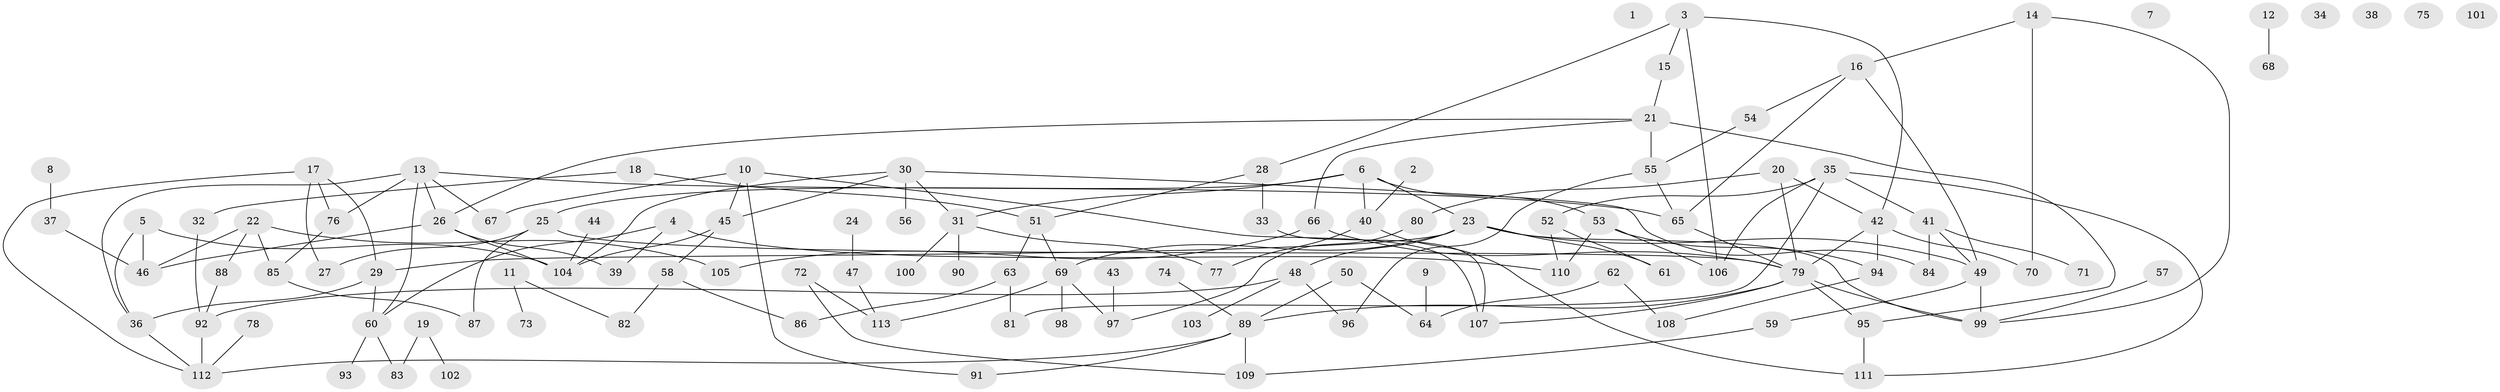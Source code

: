 // Generated by graph-tools (version 1.1) at 2025/00/03/09/25 03:00:54]
// undirected, 113 vertices, 155 edges
graph export_dot {
graph [start="1"]
  node [color=gray90,style=filled];
  1;
  2;
  3;
  4;
  5;
  6;
  7;
  8;
  9;
  10;
  11;
  12;
  13;
  14;
  15;
  16;
  17;
  18;
  19;
  20;
  21;
  22;
  23;
  24;
  25;
  26;
  27;
  28;
  29;
  30;
  31;
  32;
  33;
  34;
  35;
  36;
  37;
  38;
  39;
  40;
  41;
  42;
  43;
  44;
  45;
  46;
  47;
  48;
  49;
  50;
  51;
  52;
  53;
  54;
  55;
  56;
  57;
  58;
  59;
  60;
  61;
  62;
  63;
  64;
  65;
  66;
  67;
  68;
  69;
  70;
  71;
  72;
  73;
  74;
  75;
  76;
  77;
  78;
  79;
  80;
  81;
  82;
  83;
  84;
  85;
  86;
  87;
  88;
  89;
  90;
  91;
  92;
  93;
  94;
  95;
  96;
  97;
  98;
  99;
  100;
  101;
  102;
  103;
  104;
  105;
  106;
  107;
  108;
  109;
  110;
  111;
  112;
  113;
  2 -- 40;
  3 -- 15;
  3 -- 28;
  3 -- 42;
  3 -- 106;
  4 -- 39;
  4 -- 60;
  4 -- 110;
  5 -- 36;
  5 -- 46;
  5 -- 104;
  6 -- 23;
  6 -- 25;
  6 -- 31;
  6 -- 40;
  6 -- 53;
  8 -- 37;
  9 -- 64;
  10 -- 45;
  10 -- 67;
  10 -- 91;
  10 -- 107;
  11 -- 73;
  11 -- 82;
  12 -- 68;
  13 -- 26;
  13 -- 36;
  13 -- 60;
  13 -- 65;
  13 -- 67;
  13 -- 76;
  14 -- 16;
  14 -- 70;
  14 -- 99;
  15 -- 21;
  16 -- 49;
  16 -- 54;
  16 -- 65;
  17 -- 27;
  17 -- 29;
  17 -- 76;
  17 -- 112;
  18 -- 32;
  18 -- 51;
  19 -- 83;
  19 -- 102;
  20 -- 42;
  20 -- 79;
  20 -- 80;
  21 -- 26;
  21 -- 55;
  21 -- 66;
  21 -- 95;
  22 -- 46;
  22 -- 85;
  22 -- 88;
  22 -- 105;
  23 -- 29;
  23 -- 48;
  23 -- 49;
  23 -- 61;
  23 -- 69;
  23 -- 99;
  24 -- 47;
  25 -- 27;
  25 -- 79;
  25 -- 87;
  26 -- 39;
  26 -- 46;
  26 -- 104;
  28 -- 33;
  28 -- 51;
  29 -- 36;
  29 -- 60;
  30 -- 31;
  30 -- 45;
  30 -- 56;
  30 -- 84;
  30 -- 104;
  31 -- 77;
  31 -- 90;
  31 -- 100;
  32 -- 92;
  33 -- 107;
  35 -- 41;
  35 -- 52;
  35 -- 81;
  35 -- 106;
  35 -- 111;
  36 -- 112;
  37 -- 46;
  40 -- 77;
  40 -- 111;
  41 -- 49;
  41 -- 71;
  41 -- 84;
  42 -- 70;
  42 -- 79;
  42 -- 94;
  43 -- 97;
  44 -- 104;
  45 -- 58;
  45 -- 104;
  47 -- 113;
  48 -- 92;
  48 -- 96;
  48 -- 103;
  49 -- 59;
  49 -- 99;
  50 -- 64;
  50 -- 89;
  51 -- 63;
  51 -- 69;
  52 -- 61;
  52 -- 110;
  53 -- 94;
  53 -- 106;
  53 -- 110;
  54 -- 55;
  55 -- 65;
  55 -- 96;
  57 -- 99;
  58 -- 82;
  58 -- 86;
  59 -- 109;
  60 -- 83;
  60 -- 93;
  62 -- 64;
  62 -- 108;
  63 -- 81;
  63 -- 86;
  65 -- 79;
  66 -- 79;
  66 -- 105;
  69 -- 97;
  69 -- 98;
  69 -- 113;
  72 -- 109;
  72 -- 113;
  74 -- 89;
  76 -- 85;
  78 -- 112;
  79 -- 89;
  79 -- 95;
  79 -- 99;
  79 -- 107;
  80 -- 97;
  85 -- 87;
  88 -- 92;
  89 -- 91;
  89 -- 109;
  89 -- 112;
  92 -- 112;
  94 -- 108;
  95 -- 111;
}
